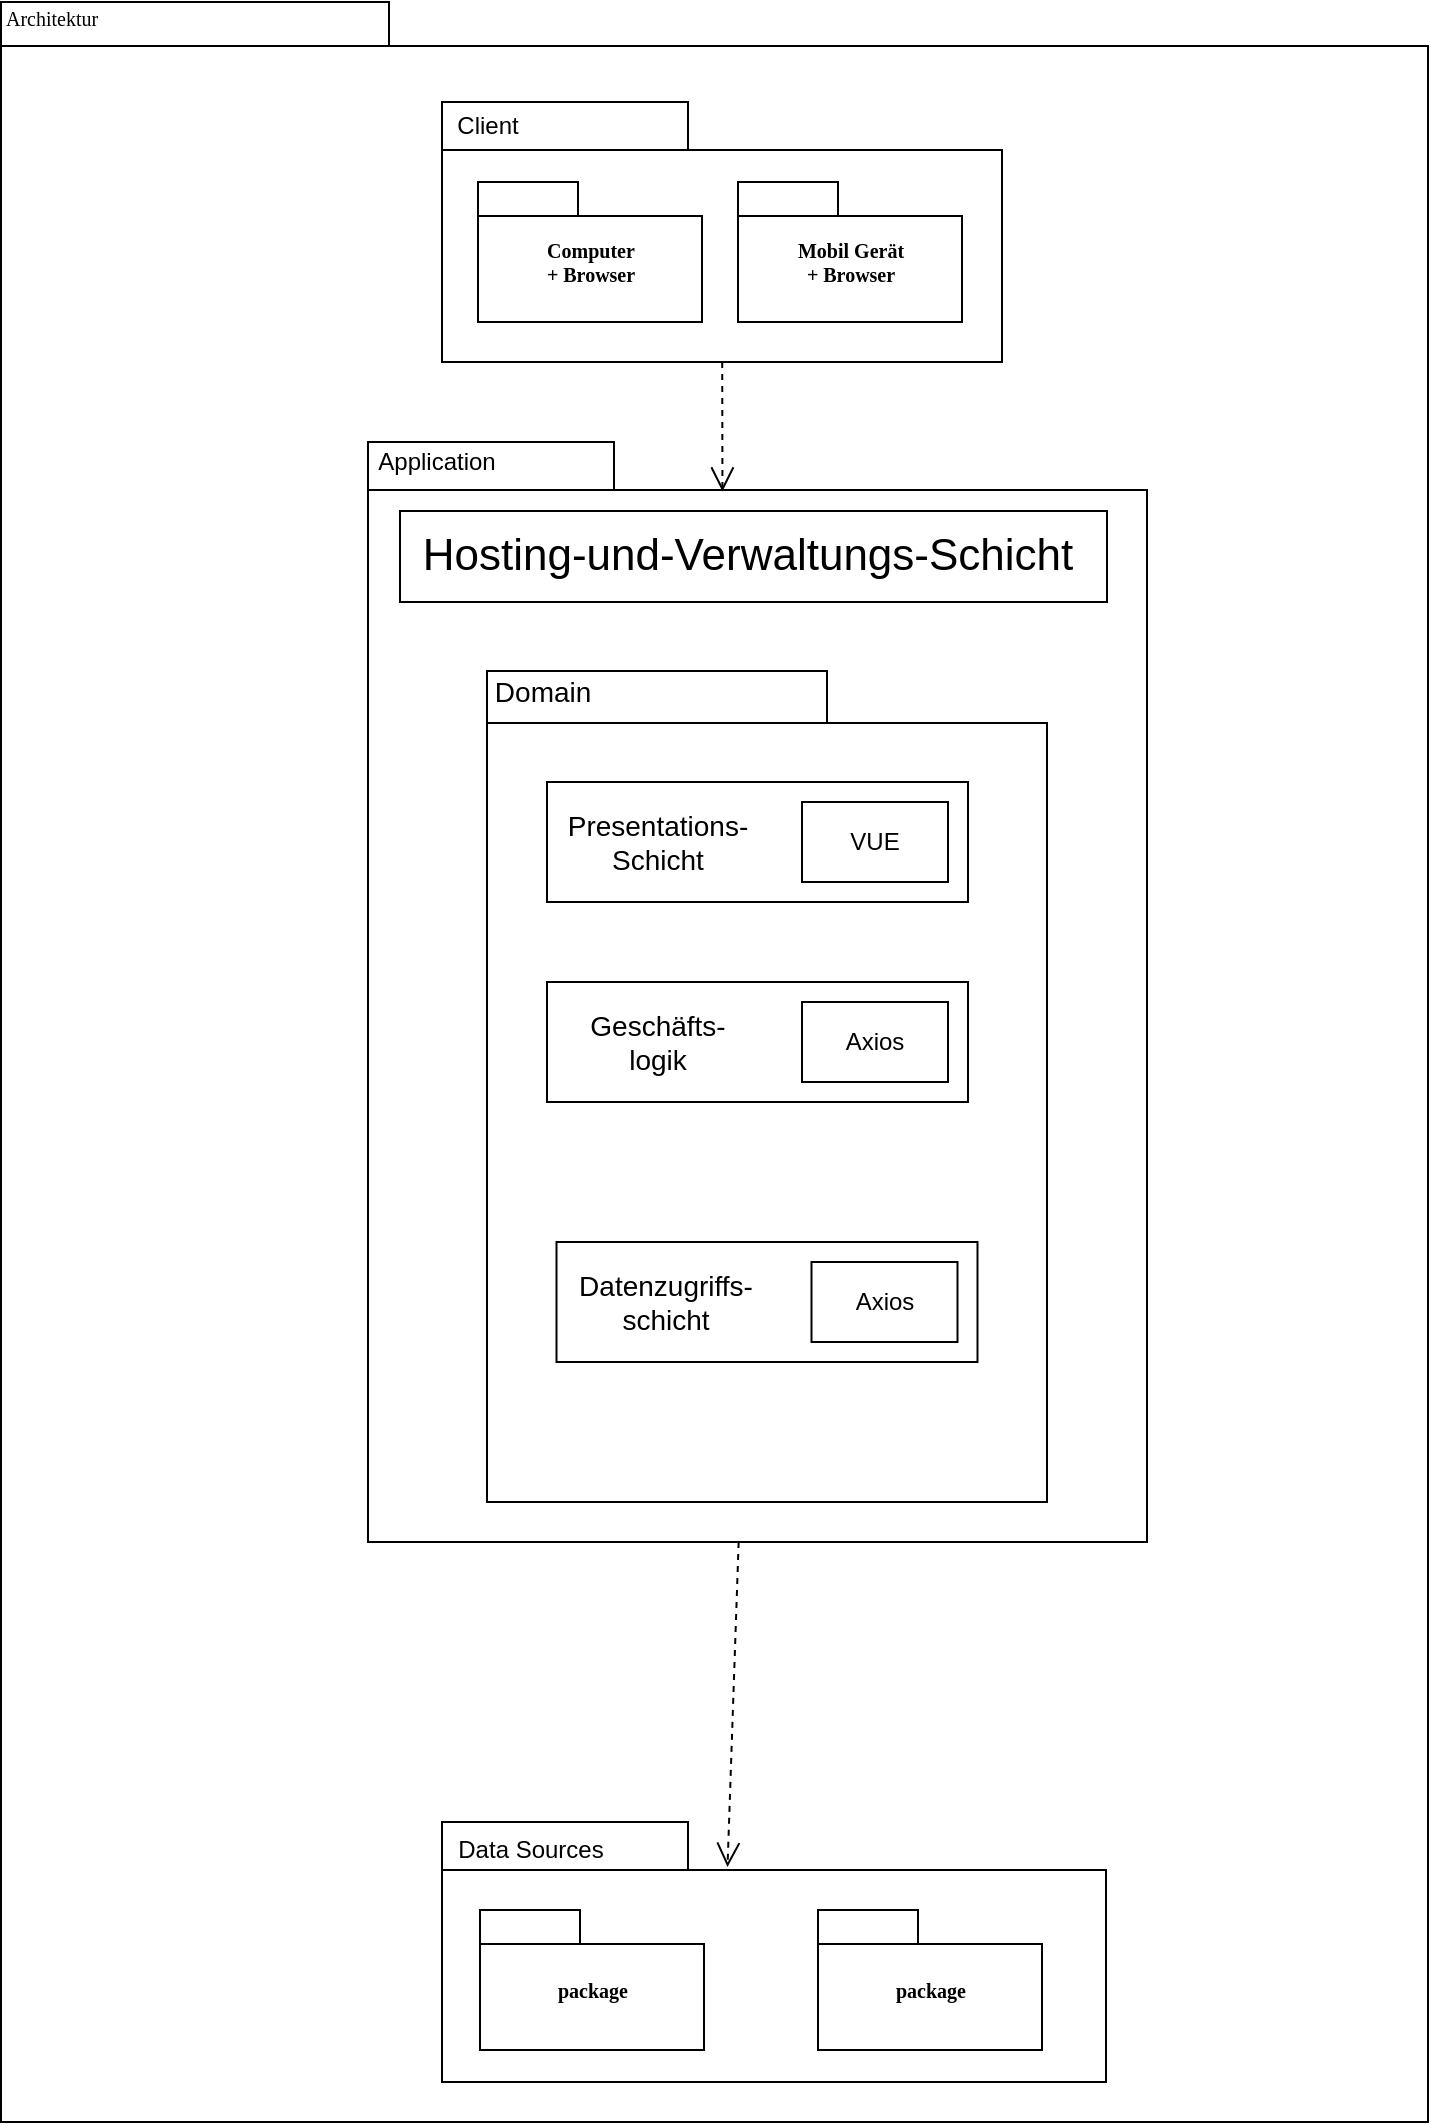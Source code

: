 <mxfile version="14.6.9" type="device"><diagram name="Page-1" id="b5b7bab2-c9e2-2cf4-8b2a-24fd1a2a6d21"><mxGraphModel dx="1422" dy="762" grid="1" gridSize="10" guides="1" tooltips="1" connect="1" arrows="1" fold="1" page="1" pageScale="1" pageWidth="827" pageHeight="1169" background="#ffffff" math="0" shadow="0"><root><mxCell id="0"/><mxCell id="1" parent="0"/><mxCell id="6e0c8c40b5770093-72" value="" style="shape=folder;fontStyle=1;spacingTop=10;tabWidth=194;tabHeight=22;tabPosition=left;html=1;rounded=0;shadow=0;comic=0;labelBackgroundColor=none;strokeWidth=1;fillColor=none;fontFamily=Verdana;fontSize=10;align=center;" parent="1" vertex="1"><mxGeometry x="326.5" y="210" width="713.5" height="1060" as="geometry"/></mxCell><mxCell id="6e0c8c40b5770093-18" value="" style="group" parent="1" vertex="1" connectable="0"><mxGeometry x="547" y="260" width="280" height="130" as="geometry"/></mxCell><mxCell id="6e0c8c40b5770093-11" value="" style="shape=folder;fontStyle=1;spacingTop=10;tabWidth=123;tabHeight=24;tabPosition=left;html=1;rounded=0;shadow=0;comic=0;labelBackgroundColor=none;strokeWidth=1;fontFamily=Verdana;fontSize=10;align=center;" parent="6e0c8c40b5770093-18" vertex="1"><mxGeometry width="280" height="130" as="geometry"/></mxCell><mxCell id="6e0c8c40b5770093-15" value="Computer&lt;br&gt;+ Browser" style="shape=folder;fontStyle=1;spacingTop=10;tabWidth=50;tabHeight=17;tabPosition=left;html=1;rounded=0;shadow=0;comic=0;labelBackgroundColor=none;strokeWidth=1;fontFamily=Verdana;fontSize=10;align=center;" parent="6e0c8c40b5770093-18" vertex="1"><mxGeometry x="18" y="40" width="112" height="70" as="geometry"/></mxCell><mxCell id="6e0c8c40b5770093-17" value="Mobil Gerät&lt;br&gt;+ Browser" style="shape=folder;fontStyle=1;spacingTop=10;tabWidth=50;tabHeight=17;tabPosition=left;html=1;rounded=0;shadow=0;comic=0;labelBackgroundColor=none;strokeWidth=1;fontFamily=Verdana;fontSize=10;align=center;" parent="6e0c8c40b5770093-18" vertex="1"><mxGeometry x="148" y="40" width="112" height="70" as="geometry"/></mxCell><mxCell id="6e0c8c40b5770093-67" style="edgeStyle=none;rounded=0;html=1;entryX=0.43;entryY=0.173;entryPerimeter=0;dashed=1;labelBackgroundColor=none;startFill=0;endArrow=open;endFill=0;endSize=10;fontFamily=Verdana;fontSize=10;" parent="1" source="6e0c8c40b5770093-33" target="6e0c8c40b5770093-47" edge="1"><mxGeometry relative="1" as="geometry"/></mxCell><mxCell id="6e0c8c40b5770093-33" value="" style="shape=folder;fontStyle=1;spacingTop=10;tabWidth=123;tabHeight=24;tabPosition=left;html=1;rounded=0;shadow=0;comic=0;labelBackgroundColor=none;strokeColor=#000000;strokeWidth=1;fillColor=#ffffff;fontFamily=Verdana;fontSize=10;fontColor=#000000;align=center;" parent="1" vertex="1"><mxGeometry x="510" y="430" width="389.5" height="550" as="geometry"/></mxCell><mxCell id="6e0c8c40b5770093-42" value="" style="shape=folder;fontStyle=1;spacingTop=10;tabWidth=170;tabHeight=26;tabPosition=left;html=1;rounded=0;shadow=0;comic=0;labelBackgroundColor=none;strokeColor=#000000;strokeWidth=1;fillColor=#ffffff;fontFamily=Verdana;fontSize=10;fontColor=#000000;align=center;" parent="1" vertex="1"><mxGeometry x="569.5" y="544.5" width="280" height="415.5" as="geometry"/></mxCell><mxCell id="6e0c8c40b5770093-47" value="" style="shape=folder;fontStyle=1;spacingTop=10;tabWidth=123;tabHeight=24;tabPosition=left;html=1;rounded=0;shadow=0;comic=0;labelBackgroundColor=none;strokeWidth=1;fontFamily=Verdana;fontSize=10;align=center;" parent="1" vertex="1"><mxGeometry x="547" y="1120" width="332" height="130" as="geometry"/></mxCell><mxCell id="6e0c8c40b5770093-49" value="package" style="shape=folder;fontStyle=1;spacingTop=10;tabWidth=50;tabHeight=17;tabPosition=left;html=1;rounded=0;shadow=0;comic=0;labelBackgroundColor=none;strokeWidth=1;fontFamily=Verdana;fontSize=10;align=center;" parent="1" vertex="1"><mxGeometry x="566" y="1164" width="112" height="70" as="geometry"/></mxCell><mxCell id="6e0c8c40b5770093-50" value="package" style="shape=folder;fontStyle=1;spacingTop=10;tabWidth=50;tabHeight=17;tabPosition=left;html=1;rounded=0;shadow=0;comic=0;labelBackgroundColor=none;strokeWidth=1;fontFamily=Verdana;fontSize=10;align=center;" parent="1" vertex="1"><mxGeometry x="735" y="1164" width="112" height="70" as="geometry"/></mxCell><mxCell id="6e0c8c40b5770093-60" style="rounded=0;html=1;dashed=1;labelBackgroundColor=none;startFill=0;endArrow=open;endFill=0;endSize=10;fontFamily=Verdana;fontSize=10;entryX=0.455;entryY=0.045;entryDx=0;entryDy=0;entryPerimeter=0;" parent="1" source="6e0c8c40b5770093-11" target="6e0c8c40b5770093-33" edge="1"><mxGeometry relative="1" as="geometry"><mxPoint x="698" y="450" as="targetPoint"/></mxGeometry></mxCell><mxCell id="6e0c8c40b5770093-73" value="Architektur" style="text;html=1;align=left;verticalAlign=top;spacingTop=-4;fontSize=10;fontFamily=Verdana" parent="1" vertex="1"><mxGeometry x="326.5" y="210" width="130" height="20" as="geometry"/></mxCell><mxCell id="qFhwr3k-zay18LNBX6qV-1" value="Client" style="text;html=1;strokeColor=none;fillColor=none;align=center;verticalAlign=middle;whiteSpace=wrap;rounded=0;" parent="1" vertex="1"><mxGeometry x="550" y="262" width="40" height="20" as="geometry"/></mxCell><mxCell id="qFhwr3k-zay18LNBX6qV-2" value="Application" style="text;html=1;strokeColor=none;fillColor=none;align=center;verticalAlign=middle;whiteSpace=wrap;rounded=0;" parent="1" vertex="1"><mxGeometry x="510" y="430" width="69" height="20" as="geometry"/></mxCell><mxCell id="qFhwr3k-zay18LNBX6qV-3" value="Data Sources" style="text;html=1;strokeColor=none;fillColor=none;align=center;verticalAlign=middle;whiteSpace=wrap;rounded=0;" parent="1" vertex="1"><mxGeometry x="548" y="1124" width="86.5" height="20" as="geometry"/></mxCell><mxCell id="qFhwr3k-zay18LNBX6qV-4" value="" style="rounded=0;whiteSpace=wrap;html=1;" parent="1" vertex="1"><mxGeometry x="526" y="464.5" width="353.5" height="45.5" as="geometry"/></mxCell><mxCell id="qFhwr3k-zay18LNBX6qV-6" value="Hosting-und-Verwaltungs-Schicht" style="text;html=1;strokeColor=none;fillColor=none;align=center;verticalAlign=middle;whiteSpace=wrap;rounded=0;fontSize=22;" parent="1" vertex="1"><mxGeometry x="529.5" y="477.25" width="340" height="20" as="geometry"/></mxCell><mxCell id="qFhwr3k-zay18LNBX6qV-7" value="Domain&amp;nbsp;" style="text;html=1;strokeColor=none;fillColor=none;align=center;verticalAlign=middle;whiteSpace=wrap;rounded=0;fontSize=14;" parent="1" vertex="1"><mxGeometry x="539" y="544.5" width="120.5" height="20" as="geometry"/></mxCell><mxCell id="qFhwr3k-zay18LNBX6qV-8" value="" style="rounded=0;whiteSpace=wrap;html=1;fontSize=14;" parent="1" vertex="1"><mxGeometry x="599.5" y="600" width="210.5" height="60" as="geometry"/></mxCell><mxCell id="phuBPe5wFO-5HBKaPnCr-1" value="&lt;span style=&quot;font-size: 14px&quot;&gt;Presentations-Schicht&lt;/span&gt;" style="text;html=1;strokeColor=none;fillColor=none;align=center;verticalAlign=middle;whiteSpace=wrap;rounded=0;" vertex="1" parent="1"><mxGeometry x="634.5" y="620" width="40" height="20" as="geometry"/></mxCell><mxCell id="phuBPe5wFO-5HBKaPnCr-2" value="VUE" style="rounded=0;whiteSpace=wrap;html=1;" vertex="1" parent="1"><mxGeometry x="727" y="610" width="73" height="40" as="geometry"/></mxCell><mxCell id="phuBPe5wFO-5HBKaPnCr-3" value="" style="rounded=0;whiteSpace=wrap;html=1;fontSize=14;" vertex="1" parent="1"><mxGeometry x="599.5" y="700" width="210.5" height="60" as="geometry"/></mxCell><mxCell id="phuBPe5wFO-5HBKaPnCr-4" value="&lt;span style=&quot;font-size: 14px&quot;&gt;Geschäfts-&lt;br&gt;logik&lt;/span&gt;" style="text;html=1;strokeColor=none;fillColor=none;align=center;verticalAlign=middle;whiteSpace=wrap;rounded=0;" vertex="1" parent="1"><mxGeometry x="634.5" y="720" width="40" height="20" as="geometry"/></mxCell><mxCell id="phuBPe5wFO-5HBKaPnCr-5" value="Axios" style="rounded=0;whiteSpace=wrap;html=1;" vertex="1" parent="1"><mxGeometry x="727" y="710" width="73" height="40" as="geometry"/></mxCell><mxCell id="phuBPe5wFO-5HBKaPnCr-9" value="" style="rounded=0;whiteSpace=wrap;html=1;fontSize=14;" vertex="1" parent="1"><mxGeometry x="604.25" y="830" width="210.5" height="60" as="geometry"/></mxCell><mxCell id="phuBPe5wFO-5HBKaPnCr-10" value="&lt;span style=&quot;font-size: 14px&quot;&gt;Datenzugriffs-schicht&lt;/span&gt;" style="text;html=1;strokeColor=none;fillColor=none;align=center;verticalAlign=middle;whiteSpace=wrap;rounded=0;" vertex="1" parent="1"><mxGeometry x="639.25" y="850" width="40" height="20" as="geometry"/></mxCell><mxCell id="phuBPe5wFO-5HBKaPnCr-11" value="Axios" style="rounded=0;whiteSpace=wrap;html=1;" vertex="1" parent="1"><mxGeometry x="731.75" y="840" width="73" height="40" as="geometry"/></mxCell></root></mxGraphModel></diagram></mxfile>